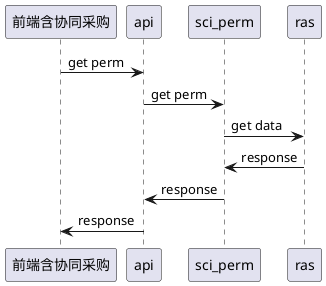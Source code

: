 @startuml

前端含协同采购 -> api: get perm
api -> sci_perm: get perm
sci_perm -> ras: get data
ras -> sci_perm:response
sci_perm -> api:response
api -> 前端含协同采购: response
@enduml